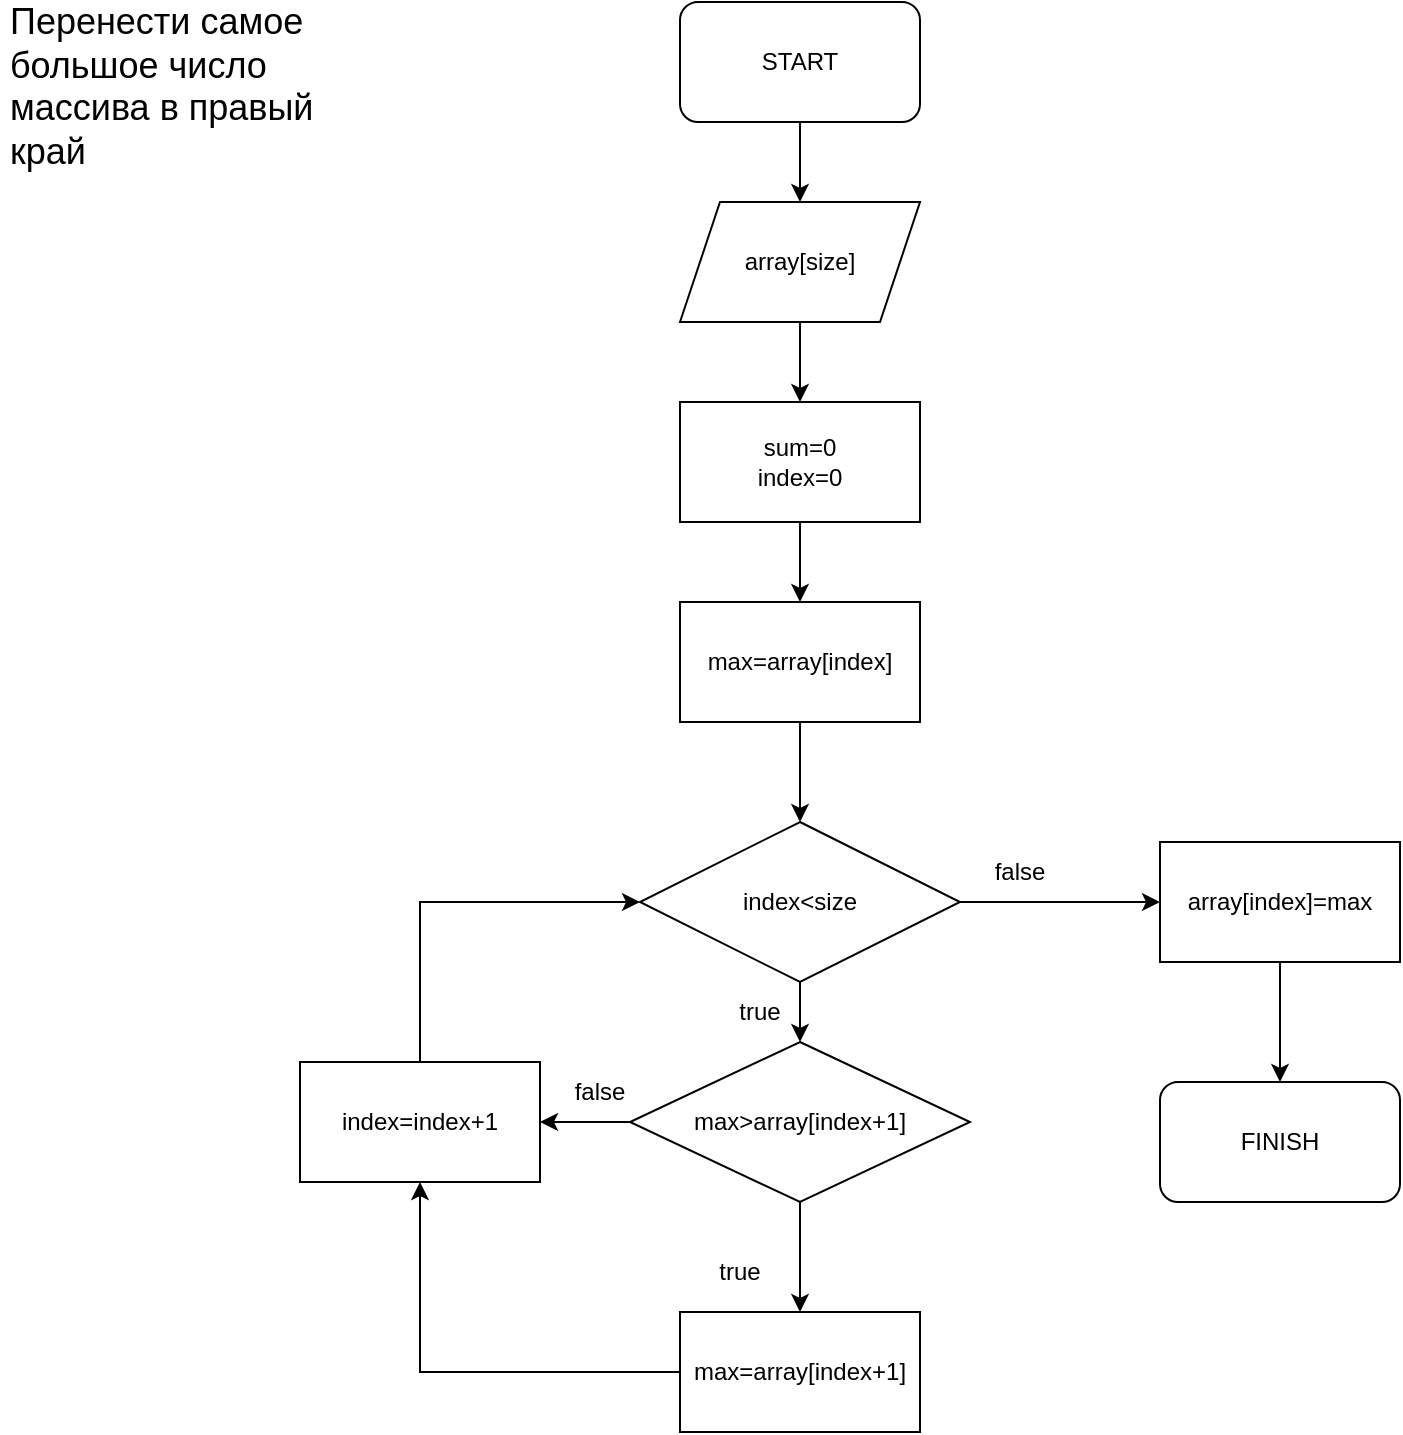 <mxfile version="21.0.2" type="github">
  <diagram name="Страница 1" id="6Y43luDI59apvsy_3ZgI">
    <mxGraphModel dx="880" dy="484" grid="1" gridSize="10" guides="1" tooltips="1" connect="1" arrows="1" fold="1" page="1" pageScale="1" pageWidth="827" pageHeight="1169" math="0" shadow="0">
      <root>
        <mxCell id="0" />
        <mxCell id="1" parent="0" />
        <mxCell id="pu8A1HFBXTmiordrdZQZ-10" value="" style="edgeStyle=orthogonalEdgeStyle;rounded=0;orthogonalLoop=1;jettySize=auto;html=1;" edge="1" parent="1" source="pu8A1HFBXTmiordrdZQZ-11" target="pu8A1HFBXTmiordrdZQZ-13">
          <mxGeometry relative="1" as="geometry" />
        </mxCell>
        <mxCell id="pu8A1HFBXTmiordrdZQZ-11" value="START" style="rounded=1;whiteSpace=wrap;html=1;" vertex="1" parent="1">
          <mxGeometry x="360" y="30" width="120" height="60" as="geometry" />
        </mxCell>
        <mxCell id="pu8A1HFBXTmiordrdZQZ-12" value="" style="edgeStyle=orthogonalEdgeStyle;rounded=0;orthogonalLoop=1;jettySize=auto;html=1;" edge="1" parent="1" source="pu8A1HFBXTmiordrdZQZ-13" target="pu8A1HFBXTmiordrdZQZ-14">
          <mxGeometry relative="1" as="geometry" />
        </mxCell>
        <mxCell id="pu8A1HFBXTmiordrdZQZ-13" value="array[size]" style="shape=parallelogram;perimeter=parallelogramPerimeter;whiteSpace=wrap;html=1;fixedSize=1;" vertex="1" parent="1">
          <mxGeometry x="360" y="130" width="120" height="60" as="geometry" />
        </mxCell>
        <mxCell id="pu8A1HFBXTmiordrdZQZ-17" value="" style="edgeStyle=orthogonalEdgeStyle;rounded=0;orthogonalLoop=1;jettySize=auto;html=1;" edge="1" parent="1" source="pu8A1HFBXTmiordrdZQZ-14" target="pu8A1HFBXTmiordrdZQZ-16">
          <mxGeometry relative="1" as="geometry" />
        </mxCell>
        <mxCell id="pu8A1HFBXTmiordrdZQZ-14" value="sum=0&lt;br&gt;index=0" style="rounded=0;whiteSpace=wrap;html=1;" vertex="1" parent="1">
          <mxGeometry x="360" y="230" width="120" height="60" as="geometry" />
        </mxCell>
        <mxCell id="pu8A1HFBXTmiordrdZQZ-15" value="&lt;font style=&quot;font-size: 18px;&quot;&gt;Перенести самое большое число массива в правый край&lt;/font&gt;" style="text;html=1;strokeColor=none;fillColor=none;spacing=5;spacingTop=-20;whiteSpace=wrap;overflow=hidden;rounded=0;" vertex="1" parent="1">
          <mxGeometry x="20" y="40" width="190" height="120" as="geometry" />
        </mxCell>
        <mxCell id="pu8A1HFBXTmiordrdZQZ-32" value="" style="edgeStyle=orthogonalEdgeStyle;rounded=0;orthogonalLoop=1;jettySize=auto;html=1;" edge="1" parent="1" source="pu8A1HFBXTmiordrdZQZ-16" target="pu8A1HFBXTmiordrdZQZ-30">
          <mxGeometry relative="1" as="geometry" />
        </mxCell>
        <mxCell id="pu8A1HFBXTmiordrdZQZ-16" value="max=array[index]" style="rounded=0;whiteSpace=wrap;html=1;" vertex="1" parent="1">
          <mxGeometry x="360" y="330" width="120" height="60" as="geometry" />
        </mxCell>
        <mxCell id="pu8A1HFBXTmiordrdZQZ-22" value="" style="edgeStyle=orthogonalEdgeStyle;rounded=0;orthogonalLoop=1;jettySize=auto;html=1;" edge="1" parent="1" source="pu8A1HFBXTmiordrdZQZ-19" target="pu8A1HFBXTmiordrdZQZ-21">
          <mxGeometry relative="1" as="geometry" />
        </mxCell>
        <mxCell id="pu8A1HFBXTmiordrdZQZ-25" value="" style="edgeStyle=orthogonalEdgeStyle;rounded=0;orthogonalLoop=1;jettySize=auto;html=1;" edge="1" parent="1" source="pu8A1HFBXTmiordrdZQZ-19" target="pu8A1HFBXTmiordrdZQZ-24">
          <mxGeometry relative="1" as="geometry" />
        </mxCell>
        <mxCell id="pu8A1HFBXTmiordrdZQZ-19" value="max&amp;gt;array[index+1]" style="rhombus;whiteSpace=wrap;html=1;" vertex="1" parent="1">
          <mxGeometry x="335" y="550" width="170" height="80" as="geometry" />
        </mxCell>
        <mxCell id="pu8A1HFBXTmiordrdZQZ-29" value="" style="edgeStyle=orthogonalEdgeStyle;rounded=0;orthogonalLoop=1;jettySize=auto;html=1;entryX=0.5;entryY=1;entryDx=0;entryDy=0;" edge="1" parent="1" source="pu8A1HFBXTmiordrdZQZ-21" target="pu8A1HFBXTmiordrdZQZ-24">
          <mxGeometry relative="1" as="geometry">
            <mxPoint x="280" y="715" as="targetPoint" />
          </mxGeometry>
        </mxCell>
        <mxCell id="pu8A1HFBXTmiordrdZQZ-21" value="max=array[index+1]" style="whiteSpace=wrap;html=1;" vertex="1" parent="1">
          <mxGeometry x="360" y="685" width="120" height="60" as="geometry" />
        </mxCell>
        <mxCell id="pu8A1HFBXTmiordrdZQZ-23" value="true" style="text;html=1;strokeColor=none;fillColor=none;align=center;verticalAlign=middle;whiteSpace=wrap;rounded=0;" vertex="1" parent="1">
          <mxGeometry x="360" y="650" width="60" height="30" as="geometry" />
        </mxCell>
        <mxCell id="pu8A1HFBXTmiordrdZQZ-37" value="" style="edgeStyle=orthogonalEdgeStyle;rounded=0;orthogonalLoop=1;jettySize=auto;html=1;entryX=0;entryY=0.5;entryDx=0;entryDy=0;" edge="1" parent="1" source="pu8A1HFBXTmiordrdZQZ-24" target="pu8A1HFBXTmiordrdZQZ-30">
          <mxGeometry relative="1" as="geometry">
            <mxPoint x="230" y="480" as="targetPoint" />
            <Array as="points">
              <mxPoint x="230" y="480" />
            </Array>
          </mxGeometry>
        </mxCell>
        <mxCell id="pu8A1HFBXTmiordrdZQZ-24" value="index=index+1" style="rounded=0;whiteSpace=wrap;html=1;" vertex="1" parent="1">
          <mxGeometry x="170" y="560" width="120" height="60" as="geometry" />
        </mxCell>
        <mxCell id="pu8A1HFBXTmiordrdZQZ-26" value="false" style="text;html=1;strokeColor=none;fillColor=none;align=center;verticalAlign=middle;whiteSpace=wrap;rounded=0;" vertex="1" parent="1">
          <mxGeometry x="290" y="560" width="60" height="30" as="geometry" />
        </mxCell>
        <mxCell id="pu8A1HFBXTmiordrdZQZ-33" value="" style="edgeStyle=orthogonalEdgeStyle;rounded=0;orthogonalLoop=1;jettySize=auto;html=1;" edge="1" parent="1" source="pu8A1HFBXTmiordrdZQZ-30" target="pu8A1HFBXTmiordrdZQZ-19">
          <mxGeometry relative="1" as="geometry" />
        </mxCell>
        <mxCell id="pu8A1HFBXTmiordrdZQZ-42" value="" style="edgeStyle=orthogonalEdgeStyle;rounded=0;orthogonalLoop=1;jettySize=auto;html=1;" edge="1" parent="1" source="pu8A1HFBXTmiordrdZQZ-30" target="pu8A1HFBXTmiordrdZQZ-41">
          <mxGeometry relative="1" as="geometry" />
        </mxCell>
        <mxCell id="pu8A1HFBXTmiordrdZQZ-30" value="index&amp;lt;size" style="rhombus;whiteSpace=wrap;html=1;" vertex="1" parent="1">
          <mxGeometry x="340" y="440" width="160" height="80" as="geometry" />
        </mxCell>
        <mxCell id="pu8A1HFBXTmiordrdZQZ-34" value="true" style="text;html=1;strokeColor=none;fillColor=none;align=center;verticalAlign=middle;whiteSpace=wrap;rounded=0;" vertex="1" parent="1">
          <mxGeometry x="370" y="520" width="60" height="30" as="geometry" />
        </mxCell>
        <mxCell id="pu8A1HFBXTmiordrdZQZ-35" value="false" style="text;html=1;strokeColor=none;fillColor=none;align=center;verticalAlign=middle;whiteSpace=wrap;rounded=0;" vertex="1" parent="1">
          <mxGeometry x="500" y="450" width="60" height="30" as="geometry" />
        </mxCell>
        <mxCell id="pu8A1HFBXTmiordrdZQZ-44" value="" style="edgeStyle=orthogonalEdgeStyle;rounded=0;orthogonalLoop=1;jettySize=auto;html=1;" edge="1" parent="1" source="pu8A1HFBXTmiordrdZQZ-41" target="pu8A1HFBXTmiordrdZQZ-43">
          <mxGeometry relative="1" as="geometry" />
        </mxCell>
        <mxCell id="pu8A1HFBXTmiordrdZQZ-41" value="array[index]=max" style="whiteSpace=wrap;html=1;" vertex="1" parent="1">
          <mxGeometry x="600" y="450" width="120" height="60" as="geometry" />
        </mxCell>
        <mxCell id="pu8A1HFBXTmiordrdZQZ-43" value="FINISH" style="rounded=1;whiteSpace=wrap;html=1;" vertex="1" parent="1">
          <mxGeometry x="600" y="570" width="120" height="60" as="geometry" />
        </mxCell>
      </root>
    </mxGraphModel>
  </diagram>
</mxfile>
